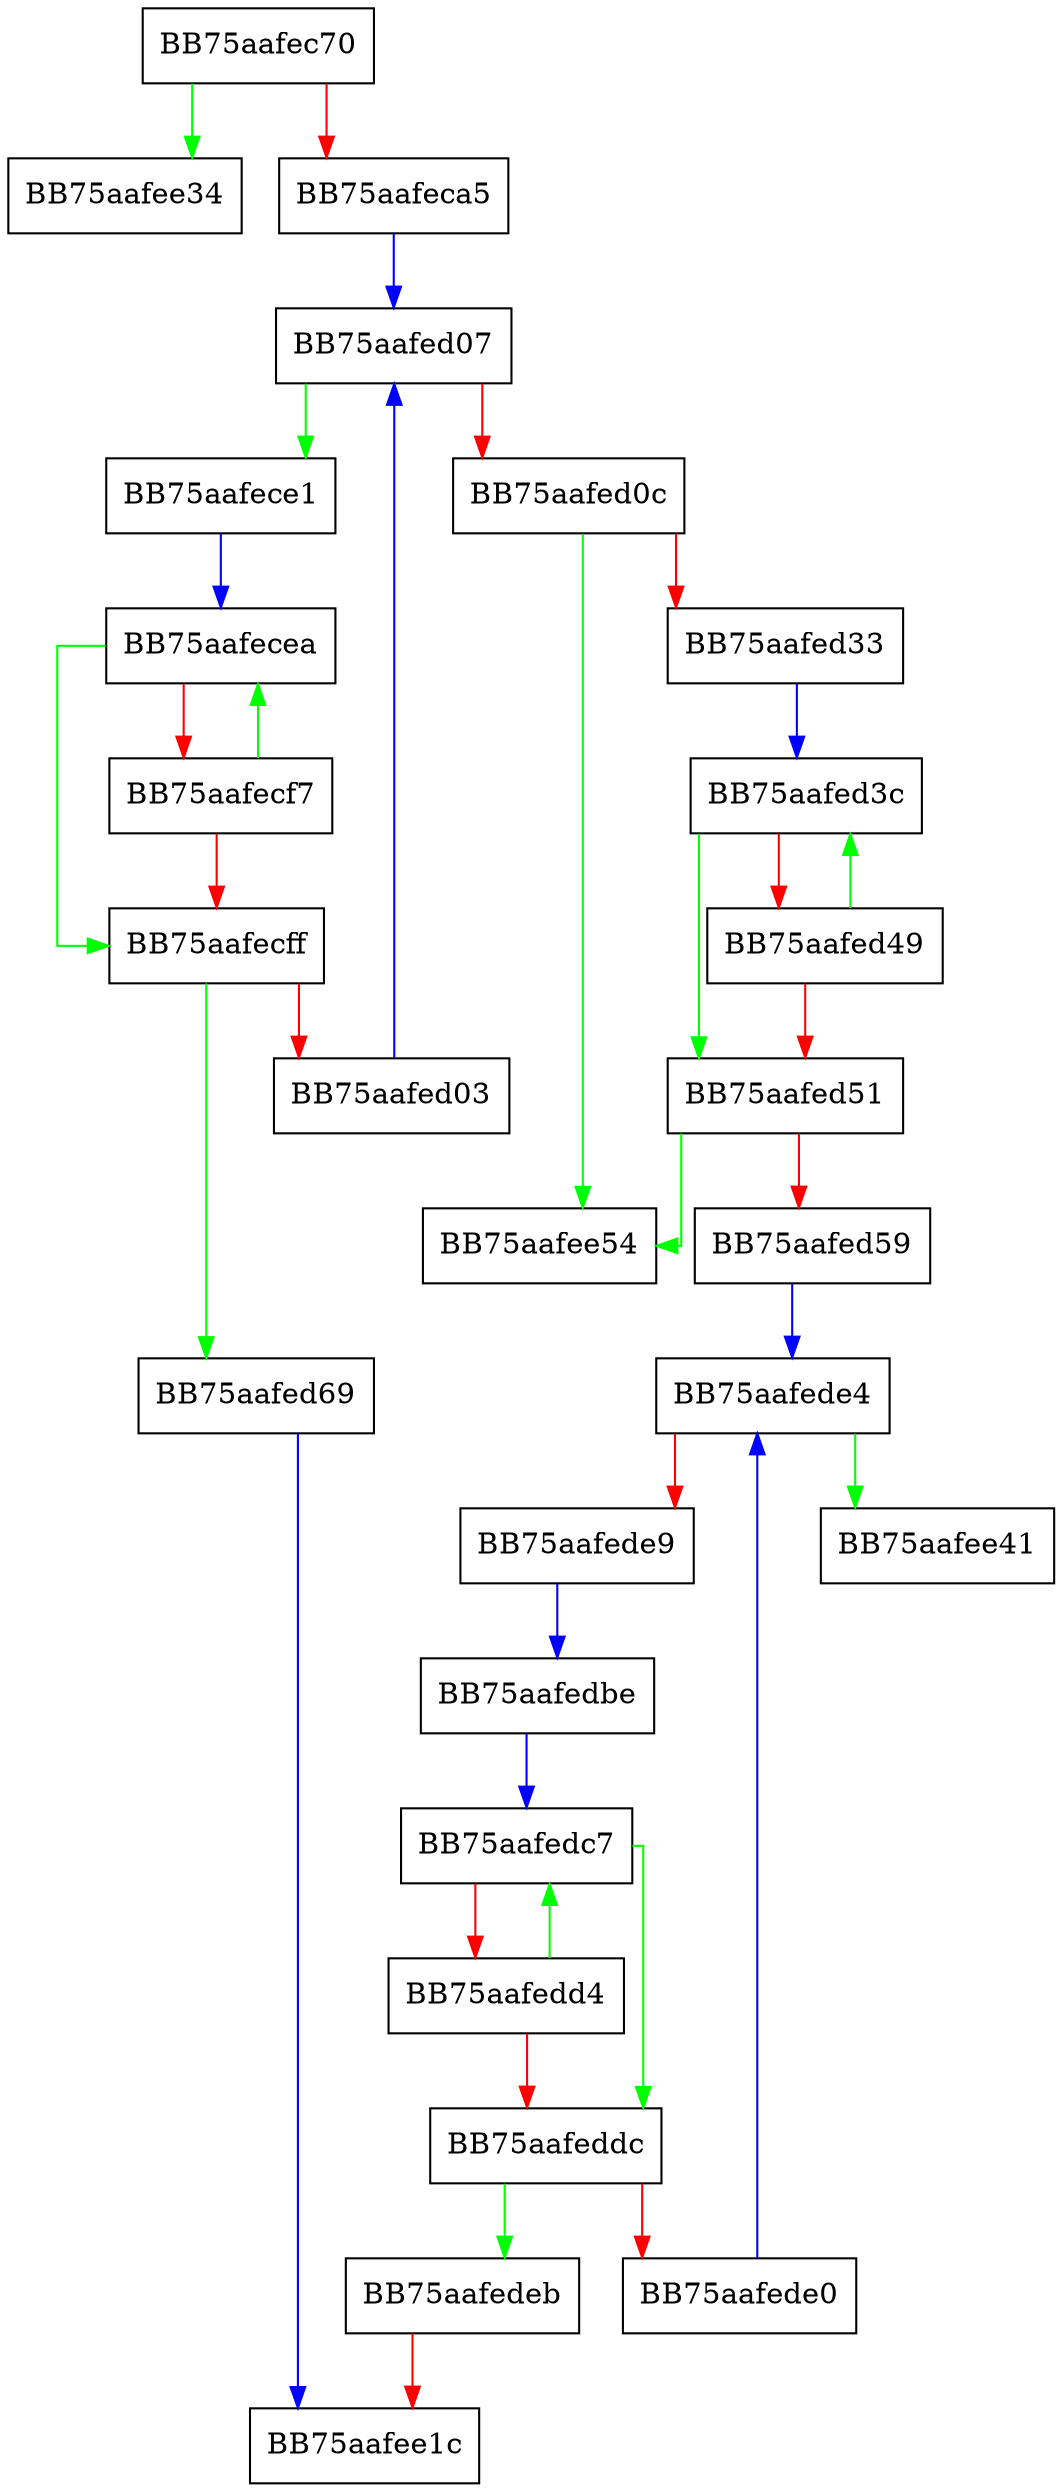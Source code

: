 digraph macho_segment_entry___index {
  node [shape="box"];
  graph [splines=ortho];
  BB75aafec70 -> BB75aafee34 [color="green"];
  BB75aafec70 -> BB75aafeca5 [color="red"];
  BB75aafeca5 -> BB75aafed07 [color="blue"];
  BB75aafece1 -> BB75aafecea [color="blue"];
  BB75aafecea -> BB75aafecff [color="green"];
  BB75aafecea -> BB75aafecf7 [color="red"];
  BB75aafecf7 -> BB75aafecea [color="green"];
  BB75aafecf7 -> BB75aafecff [color="red"];
  BB75aafecff -> BB75aafed69 [color="green"];
  BB75aafecff -> BB75aafed03 [color="red"];
  BB75aafed03 -> BB75aafed07 [color="blue"];
  BB75aafed07 -> BB75aafece1 [color="green"];
  BB75aafed07 -> BB75aafed0c [color="red"];
  BB75aafed0c -> BB75aafee54 [color="green"];
  BB75aafed0c -> BB75aafed33 [color="red"];
  BB75aafed33 -> BB75aafed3c [color="blue"];
  BB75aafed3c -> BB75aafed51 [color="green"];
  BB75aafed3c -> BB75aafed49 [color="red"];
  BB75aafed49 -> BB75aafed3c [color="green"];
  BB75aafed49 -> BB75aafed51 [color="red"];
  BB75aafed51 -> BB75aafee54 [color="green"];
  BB75aafed51 -> BB75aafed59 [color="red"];
  BB75aafed59 -> BB75aafede4 [color="blue"];
  BB75aafed69 -> BB75aafee1c [color="blue"];
  BB75aafedbe -> BB75aafedc7 [color="blue"];
  BB75aafedc7 -> BB75aafeddc [color="green"];
  BB75aafedc7 -> BB75aafedd4 [color="red"];
  BB75aafedd4 -> BB75aafedc7 [color="green"];
  BB75aafedd4 -> BB75aafeddc [color="red"];
  BB75aafeddc -> BB75aafedeb [color="green"];
  BB75aafeddc -> BB75aafede0 [color="red"];
  BB75aafede0 -> BB75aafede4 [color="blue"];
  BB75aafede4 -> BB75aafee41 [color="green"];
  BB75aafede4 -> BB75aafede9 [color="red"];
  BB75aafede9 -> BB75aafedbe [color="blue"];
  BB75aafedeb -> BB75aafee1c [color="red"];
}